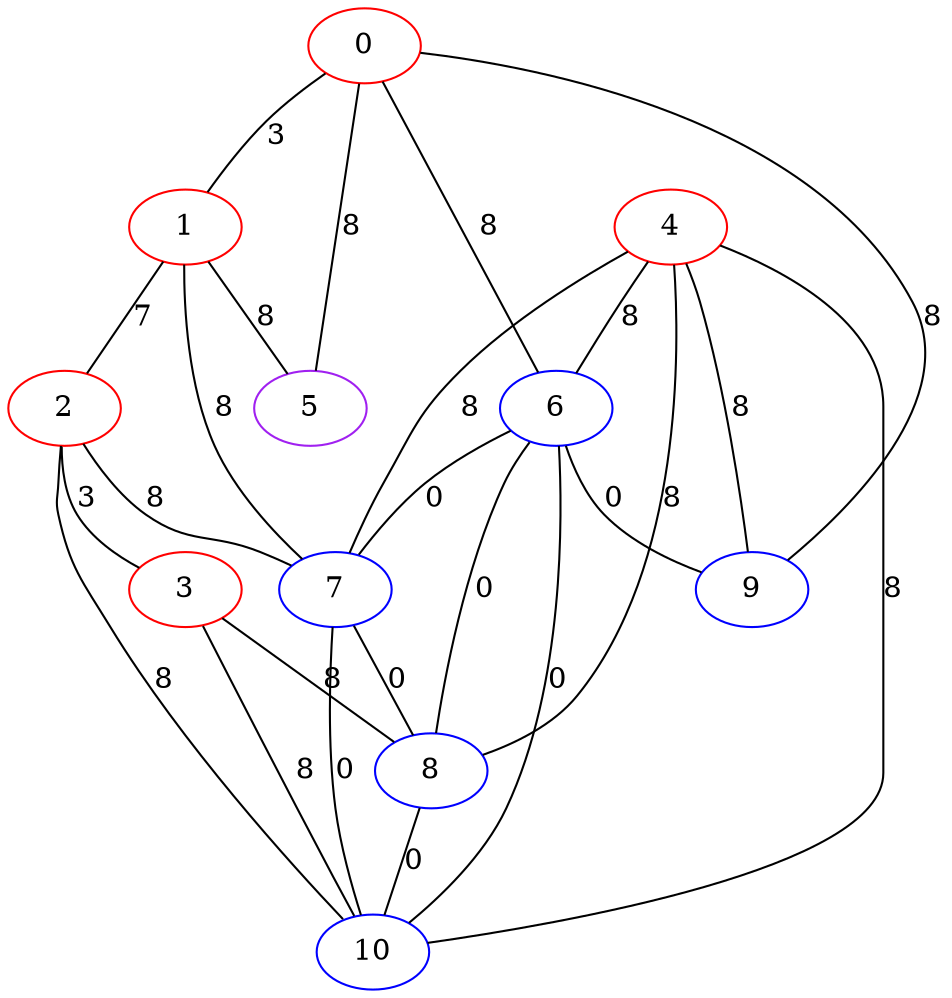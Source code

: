 graph "" {
0 [color=red, weight=1];
1 [color=red, weight=1];
2 [color=red, weight=1];
3 [color=red, weight=1];
4 [color=red, weight=1];
5 [color=purple, weight=4];
6 [color=blue, weight=3];
7 [color=blue, weight=3];
8 [color=blue, weight=3];
9 [color=blue, weight=3];
10 [color=blue, weight=3];
0 -- 1  [key=0, label=3];
0 -- 5  [key=0, label=8];
0 -- 6  [key=0, label=8];
0 -- 9  [key=0, label=8];
1 -- 2  [key=0, label=7];
1 -- 5  [key=0, label=8];
1 -- 7  [key=0, label=8];
2 -- 10  [key=0, label=8];
2 -- 3  [key=0, label=3];
2 -- 7  [key=0, label=8];
3 -- 8  [key=0, label=8];
3 -- 10  [key=0, label=8];
4 -- 8  [key=0, label=8];
4 -- 9  [key=0, label=8];
4 -- 10  [key=0, label=8];
4 -- 6  [key=0, label=8];
4 -- 7  [key=0, label=8];
6 -- 7  [key=0, label=0];
6 -- 8  [key=0, label=0];
6 -- 9  [key=0, label=0];
6 -- 10  [key=0, label=0];
7 -- 8  [key=0, label=0];
7 -- 10  [key=0, label=0];
8 -- 10  [key=0, label=0];
}
